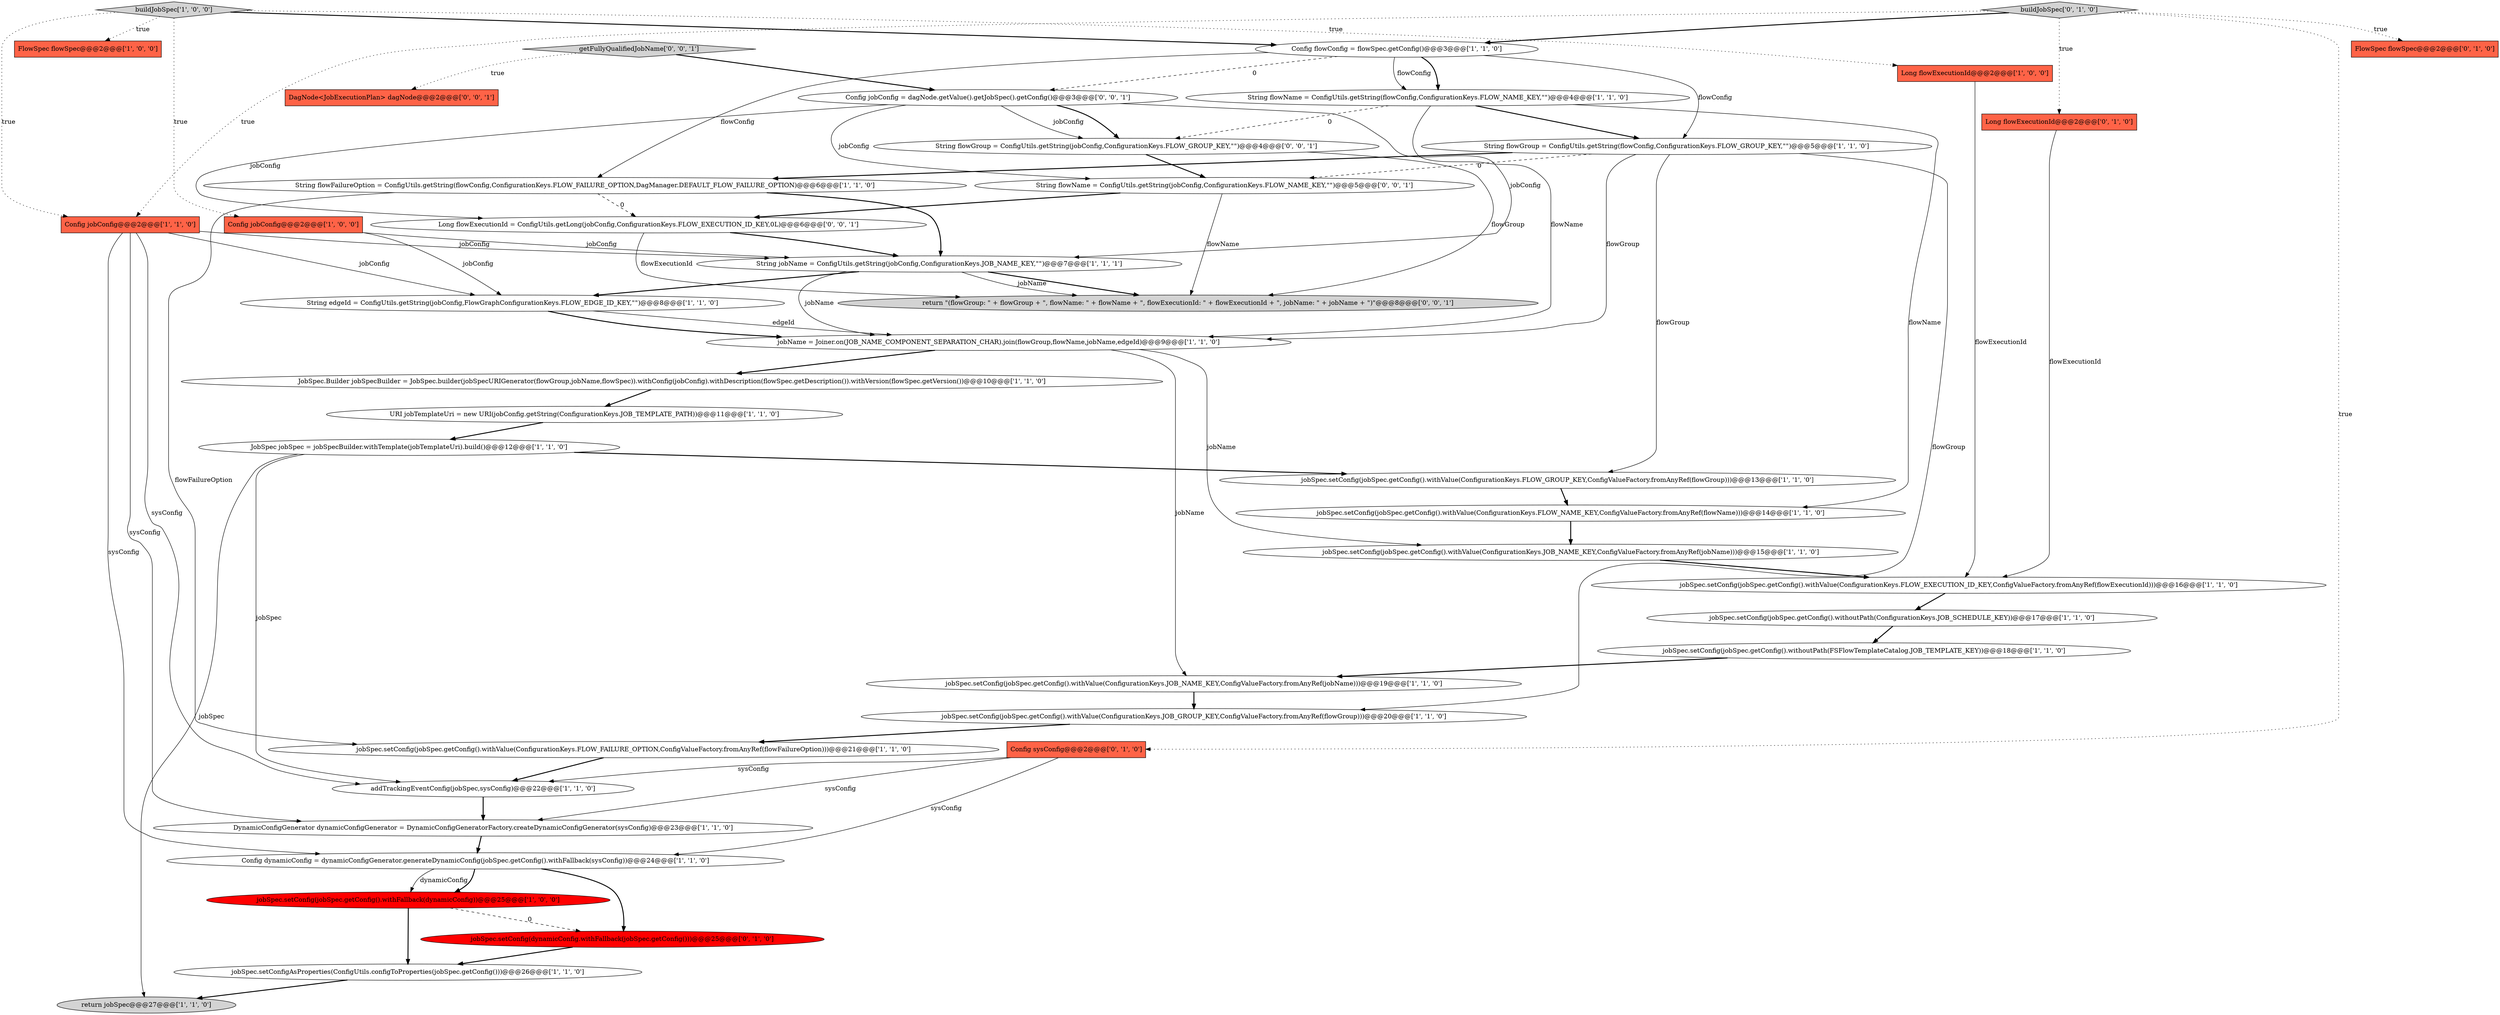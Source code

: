 digraph {
19 [style = filled, label = "URI jobTemplateUri = new URI(jobConfig.getString(ConfigurationKeys.JOB_TEMPLATE_PATH))@@@11@@@['1', '1', '0']", fillcolor = white, shape = ellipse image = "AAA0AAABBB1BBB"];
27 [style = filled, label = "jobSpec.setConfig(jobSpec.getConfig().withValue(ConfigurationKeys.JOB_NAME_KEY,ConfigValueFactory.fromAnyRef(jobName)))@@@15@@@['1', '1', '0']", fillcolor = white, shape = ellipse image = "AAA0AAABBB1BBB"];
15 [style = filled, label = "FlowSpec flowSpec@@@2@@@['1', '0', '0']", fillcolor = tomato, shape = box image = "AAA0AAABBB1BBB"];
7 [style = filled, label = "DynamicConfigGenerator dynamicConfigGenerator = DynamicConfigGeneratorFactory.createDynamicConfigGenerator(sysConfig)@@@23@@@['1', '1', '0']", fillcolor = white, shape = ellipse image = "AAA0AAABBB1BBB"];
16 [style = filled, label = "jobSpec.setConfig(jobSpec.getConfig().withValue(ConfigurationKeys.JOB_NAME_KEY,ConfigValueFactory.fromAnyRef(jobName)))@@@19@@@['1', '1', '0']", fillcolor = white, shape = ellipse image = "AAA0AAABBB1BBB"];
28 [style = filled, label = "jobSpec.setConfig(jobSpec.getConfig().withoutPath(ConfigurationKeys.JOB_SCHEDULE_KEY))@@@17@@@['1', '1', '0']", fillcolor = white, shape = ellipse image = "AAA0AAABBB1BBB"];
9 [style = filled, label = "Config flowConfig = flowSpec.getConfig()@@@3@@@['1', '1', '0']", fillcolor = white, shape = ellipse image = "AAA0AAABBB1BBB"];
39 [style = filled, label = "Config jobConfig = dagNode.getValue().getJobSpec().getConfig()@@@3@@@['0', '0', '1']", fillcolor = white, shape = ellipse image = "AAA0AAABBB3BBB"];
14 [style = filled, label = "jobSpec.setConfig(jobSpec.getConfig().withValue(ConfigurationKeys.FLOW_FAILURE_OPTION,ConfigValueFactory.fromAnyRef(flowFailureOption)))@@@21@@@['1', '1', '0']", fillcolor = white, shape = ellipse image = "AAA0AAABBB1BBB"];
24 [style = filled, label = "String edgeId = ConfigUtils.getString(jobConfig,FlowGraphConfigurationKeys.FLOW_EDGE_ID_KEY,\"\")@@@8@@@['1', '1', '0']", fillcolor = white, shape = ellipse image = "AAA0AAABBB1BBB"];
40 [style = filled, label = "String flowGroup = ConfigUtils.getString(jobConfig,ConfigurationKeys.FLOW_GROUP_KEY,\"\")@@@4@@@['0', '0', '1']", fillcolor = white, shape = ellipse image = "AAA0AAABBB3BBB"];
8 [style = filled, label = "jobSpec.setConfig(jobSpec.getConfig().withFallback(dynamicConfig))@@@25@@@['1', '0', '0']", fillcolor = red, shape = ellipse image = "AAA1AAABBB1BBB"];
13 [style = filled, label = "jobSpec.setConfig(jobSpec.getConfig().withValue(ConfigurationKeys.FLOW_GROUP_KEY,ConfigValueFactory.fromAnyRef(flowGroup)))@@@13@@@['1', '1', '0']", fillcolor = white, shape = ellipse image = "AAA0AAABBB1BBB"];
38 [style = filled, label = "Long flowExecutionId = ConfigUtils.getLong(jobConfig,ConfigurationKeys.FLOW_EXECUTION_ID_KEY,0L)@@@6@@@['0', '0', '1']", fillcolor = white, shape = ellipse image = "AAA0AAABBB3BBB"];
31 [style = filled, label = "jobSpec.setConfig(dynamicConfig.withFallback(jobSpec.getConfig()))@@@25@@@['0', '1', '0']", fillcolor = red, shape = ellipse image = "AAA1AAABBB2BBB"];
5 [style = filled, label = "jobSpec.setConfig(jobSpec.getConfig().withValue(ConfigurationKeys.FLOW_EXECUTION_ID_KEY,ConfigValueFactory.fromAnyRef(flowExecutionId)))@@@16@@@['1', '1', '0']", fillcolor = white, shape = ellipse image = "AAA0AAABBB1BBB"];
1 [style = filled, label = "return jobSpec@@@27@@@['1', '1', '0']", fillcolor = lightgray, shape = ellipse image = "AAA0AAABBB1BBB"];
25 [style = filled, label = "Config jobConfig@@@2@@@['1', '0', '0']", fillcolor = tomato, shape = box image = "AAA0AAABBB1BBB"];
10 [style = filled, label = "jobName = Joiner.on(JOB_NAME_COMPONENT_SEPARATION_CHAR).join(flowGroup,flowName,jobName,edgeId)@@@9@@@['1', '1', '0']", fillcolor = white, shape = ellipse image = "AAA0AAABBB1BBB"];
41 [style = filled, label = "String flowName = ConfigUtils.getString(jobConfig,ConfigurationKeys.FLOW_NAME_KEY,\"\")@@@5@@@['0', '0', '1']", fillcolor = white, shape = ellipse image = "AAA0AAABBB3BBB"];
37 [style = filled, label = "getFullyQualifiedJobName['0', '0', '1']", fillcolor = lightgray, shape = diamond image = "AAA0AAABBB3BBB"];
2 [style = filled, label = "Config dynamicConfig = dynamicConfigGenerator.generateDynamicConfig(jobSpec.getConfig().withFallback(sysConfig))@@@24@@@['1', '1', '0']", fillcolor = white, shape = ellipse image = "AAA0AAABBB1BBB"];
23 [style = filled, label = "JobSpec.Builder jobSpecBuilder = JobSpec.builder(jobSpecURIGenerator(flowGroup,jobName,flowSpec)).withConfig(jobConfig).withDescription(flowSpec.getDescription()).withVersion(flowSpec.getVersion())@@@10@@@['1', '1', '0']", fillcolor = white, shape = ellipse image = "AAA0AAABBB1BBB"];
0 [style = filled, label = "jobSpec.setConfig(jobSpec.getConfig().withValue(ConfigurationKeys.JOB_GROUP_KEY,ConfigValueFactory.fromAnyRef(flowGroup)))@@@20@@@['1', '1', '0']", fillcolor = white, shape = ellipse image = "AAA0AAABBB1BBB"];
20 [style = filled, label = "jobSpec.setConfig(jobSpec.getConfig().withValue(ConfigurationKeys.FLOW_NAME_KEY,ConfigValueFactory.fromAnyRef(flowName)))@@@14@@@['1', '1', '0']", fillcolor = white, shape = ellipse image = "AAA0AAABBB1BBB"];
34 [style = filled, label = "FlowSpec flowSpec@@@2@@@['0', '1', '0']", fillcolor = tomato, shape = box image = "AAA0AAABBB2BBB"];
30 [style = filled, label = "Long flowExecutionId@@@2@@@['0', '1', '0']", fillcolor = tomato, shape = box image = "AAA0AAABBB2BBB"];
22 [style = filled, label = "Long flowExecutionId@@@2@@@['1', '0', '0']", fillcolor = tomato, shape = box image = "AAA0AAABBB1BBB"];
26 [style = filled, label = "jobSpec.setConfig(jobSpec.getConfig().withoutPath(FSFlowTemplateCatalog.JOB_TEMPLATE_KEY))@@@18@@@['1', '1', '0']", fillcolor = white, shape = ellipse image = "AAA0AAABBB1BBB"];
29 [style = filled, label = "Config jobConfig@@@2@@@['1', '1', '0']", fillcolor = tomato, shape = box image = "AAA0AAABBB1BBB"];
36 [style = filled, label = "DagNode<JobExecutionPlan> dagNode@@@2@@@['0', '0', '1']", fillcolor = tomato, shape = box image = "AAA0AAABBB3BBB"];
6 [style = filled, label = "jobSpec.setConfigAsProperties(ConfigUtils.configToProperties(jobSpec.getConfig()))@@@26@@@['1', '1', '0']", fillcolor = white, shape = ellipse image = "AAA0AAABBB1BBB"];
18 [style = filled, label = "String flowName = ConfigUtils.getString(flowConfig,ConfigurationKeys.FLOW_NAME_KEY,\"\")@@@4@@@['1', '1', '0']", fillcolor = white, shape = ellipse image = "AAA0AAABBB1BBB"];
4 [style = filled, label = "String jobName = ConfigUtils.getString(jobConfig,ConfigurationKeys.JOB_NAME_KEY,\"\")@@@7@@@['1', '1', '1']", fillcolor = white, shape = ellipse image = "AAA0AAABBB1BBB"];
12 [style = filled, label = "String flowFailureOption = ConfigUtils.getString(flowConfig,ConfigurationKeys.FLOW_FAILURE_OPTION,DagManager.DEFAULT_FLOW_FAILURE_OPTION)@@@6@@@['1', '1', '0']", fillcolor = white, shape = ellipse image = "AAA0AAABBB1BBB"];
21 [style = filled, label = "addTrackingEventConfig(jobSpec,sysConfig)@@@22@@@['1', '1', '0']", fillcolor = white, shape = ellipse image = "AAA0AAABBB1BBB"];
33 [style = filled, label = "Config sysConfig@@@2@@@['0', '1', '0']", fillcolor = tomato, shape = box image = "AAA0AAABBB2BBB"];
35 [style = filled, label = "return \"(flowGroup: \" + flowGroup + \", flowName: \" + flowName + \", flowExecutionId: \" + flowExecutionId + \", jobName: \" + jobName + \")\"@@@8@@@['0', '0', '1']", fillcolor = lightgray, shape = ellipse image = "AAA0AAABBB3BBB"];
3 [style = filled, label = "buildJobSpec['1', '0', '0']", fillcolor = lightgray, shape = diamond image = "AAA0AAABBB1BBB"];
17 [style = filled, label = "String flowGroup = ConfigUtils.getString(flowConfig,ConfigurationKeys.FLOW_GROUP_KEY,\"\")@@@5@@@['1', '1', '0']", fillcolor = white, shape = ellipse image = "AAA0AAABBB1BBB"];
11 [style = filled, label = "JobSpec jobSpec = jobSpecBuilder.withTemplate(jobTemplateUri).build()@@@12@@@['1', '1', '0']", fillcolor = white, shape = ellipse image = "AAA0AAABBB1BBB"];
32 [style = filled, label = "buildJobSpec['0', '1', '0']", fillcolor = lightgray, shape = diamond image = "AAA0AAABBB2BBB"];
24->10 [style = bold, label=""];
39->41 [style = solid, label="jobConfig"];
9->39 [style = dashed, label="0"];
18->40 [style = dashed, label="0"];
12->38 [style = dashed, label="0"];
4->35 [style = bold, label=""];
16->0 [style = bold, label=""];
11->1 [style = solid, label="jobSpec"];
4->24 [style = bold, label=""];
38->35 [style = solid, label="flowExecutionId"];
4->10 [style = solid, label="jobName"];
32->34 [style = dotted, label="true"];
3->29 [style = dotted, label="true"];
39->40 [style = solid, label="jobConfig"];
2->8 [style = solid, label="dynamicConfig"];
9->18 [style = solid, label="flowConfig"];
38->4 [style = bold, label=""];
18->17 [style = bold, label=""];
28->26 [style = bold, label=""];
10->27 [style = solid, label="jobName"];
19->11 [style = bold, label=""];
8->6 [style = bold, label=""];
29->24 [style = solid, label="jobConfig"];
18->10 [style = solid, label="flowName"];
12->14 [style = solid, label="flowFailureOption"];
25->4 [style = solid, label="jobConfig"];
5->28 [style = bold, label=""];
30->5 [style = solid, label="flowExecutionId"];
33->21 [style = solid, label="sysConfig"];
3->25 [style = dotted, label="true"];
18->20 [style = solid, label="flowName"];
32->33 [style = dotted, label="true"];
29->21 [style = solid, label="sysConfig"];
2->31 [style = bold, label=""];
25->24 [style = solid, label="jobConfig"];
20->27 [style = bold, label=""];
17->41 [style = dashed, label="0"];
3->9 [style = bold, label=""];
33->2 [style = solid, label="sysConfig"];
26->16 [style = bold, label=""];
6->1 [style = bold, label=""];
32->9 [style = bold, label=""];
4->35 [style = solid, label="jobName"];
0->14 [style = bold, label=""];
17->12 [style = bold, label=""];
17->0 [style = solid, label="flowGroup"];
29->4 [style = solid, label="jobConfig"];
9->18 [style = bold, label=""];
31->6 [style = bold, label=""];
12->4 [style = bold, label=""];
9->17 [style = solid, label="flowConfig"];
37->39 [style = bold, label=""];
10->23 [style = bold, label=""];
7->2 [style = bold, label=""];
39->40 [style = bold, label=""];
23->19 [style = bold, label=""];
11->21 [style = solid, label="jobSpec"];
29->2 [style = solid, label="sysConfig"];
11->13 [style = bold, label=""];
40->41 [style = bold, label=""];
3->15 [style = dotted, label="true"];
3->22 [style = dotted, label="true"];
32->30 [style = dotted, label="true"];
39->4 [style = solid, label="jobConfig"];
21->7 [style = bold, label=""];
37->36 [style = dotted, label="true"];
24->10 [style = solid, label="edgeId"];
39->38 [style = solid, label="jobConfig"];
41->38 [style = bold, label=""];
10->16 [style = solid, label="jobName"];
9->12 [style = solid, label="flowConfig"];
17->13 [style = solid, label="flowGroup"];
27->5 [style = bold, label=""];
32->29 [style = dotted, label="true"];
33->7 [style = solid, label="sysConfig"];
29->7 [style = solid, label="sysConfig"];
41->35 [style = solid, label="flowName"];
8->31 [style = dashed, label="0"];
40->35 [style = solid, label="flowGroup"];
22->5 [style = solid, label="flowExecutionId"];
17->10 [style = solid, label="flowGroup"];
14->21 [style = bold, label=""];
2->8 [style = bold, label=""];
13->20 [style = bold, label=""];
}
